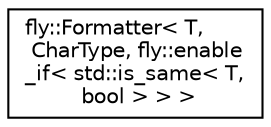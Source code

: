 digraph "Graphical Class Hierarchy"
{
 // LATEX_PDF_SIZE
  edge [fontname="Helvetica",fontsize="10",labelfontname="Helvetica",labelfontsize="10"];
  node [fontname="Helvetica",fontsize="10",shape=record];
  rankdir="LR";
  Node0 [label="fly::Formatter\< T,\l CharType, fly::enable\l_if\< std::is_same\< T,\l bool \> \> \>",height=0.2,width=0.4,color="black", fillcolor="white", style="filled",URL="$structfly_1_1_formatter_3_01_t_00_01_char_type_00_01fly_1_1enable__if_3_01std_1_1is__same_3_01_t_00_01bool_01_4_01_4_01_4.html",tooltip=" "];
}
